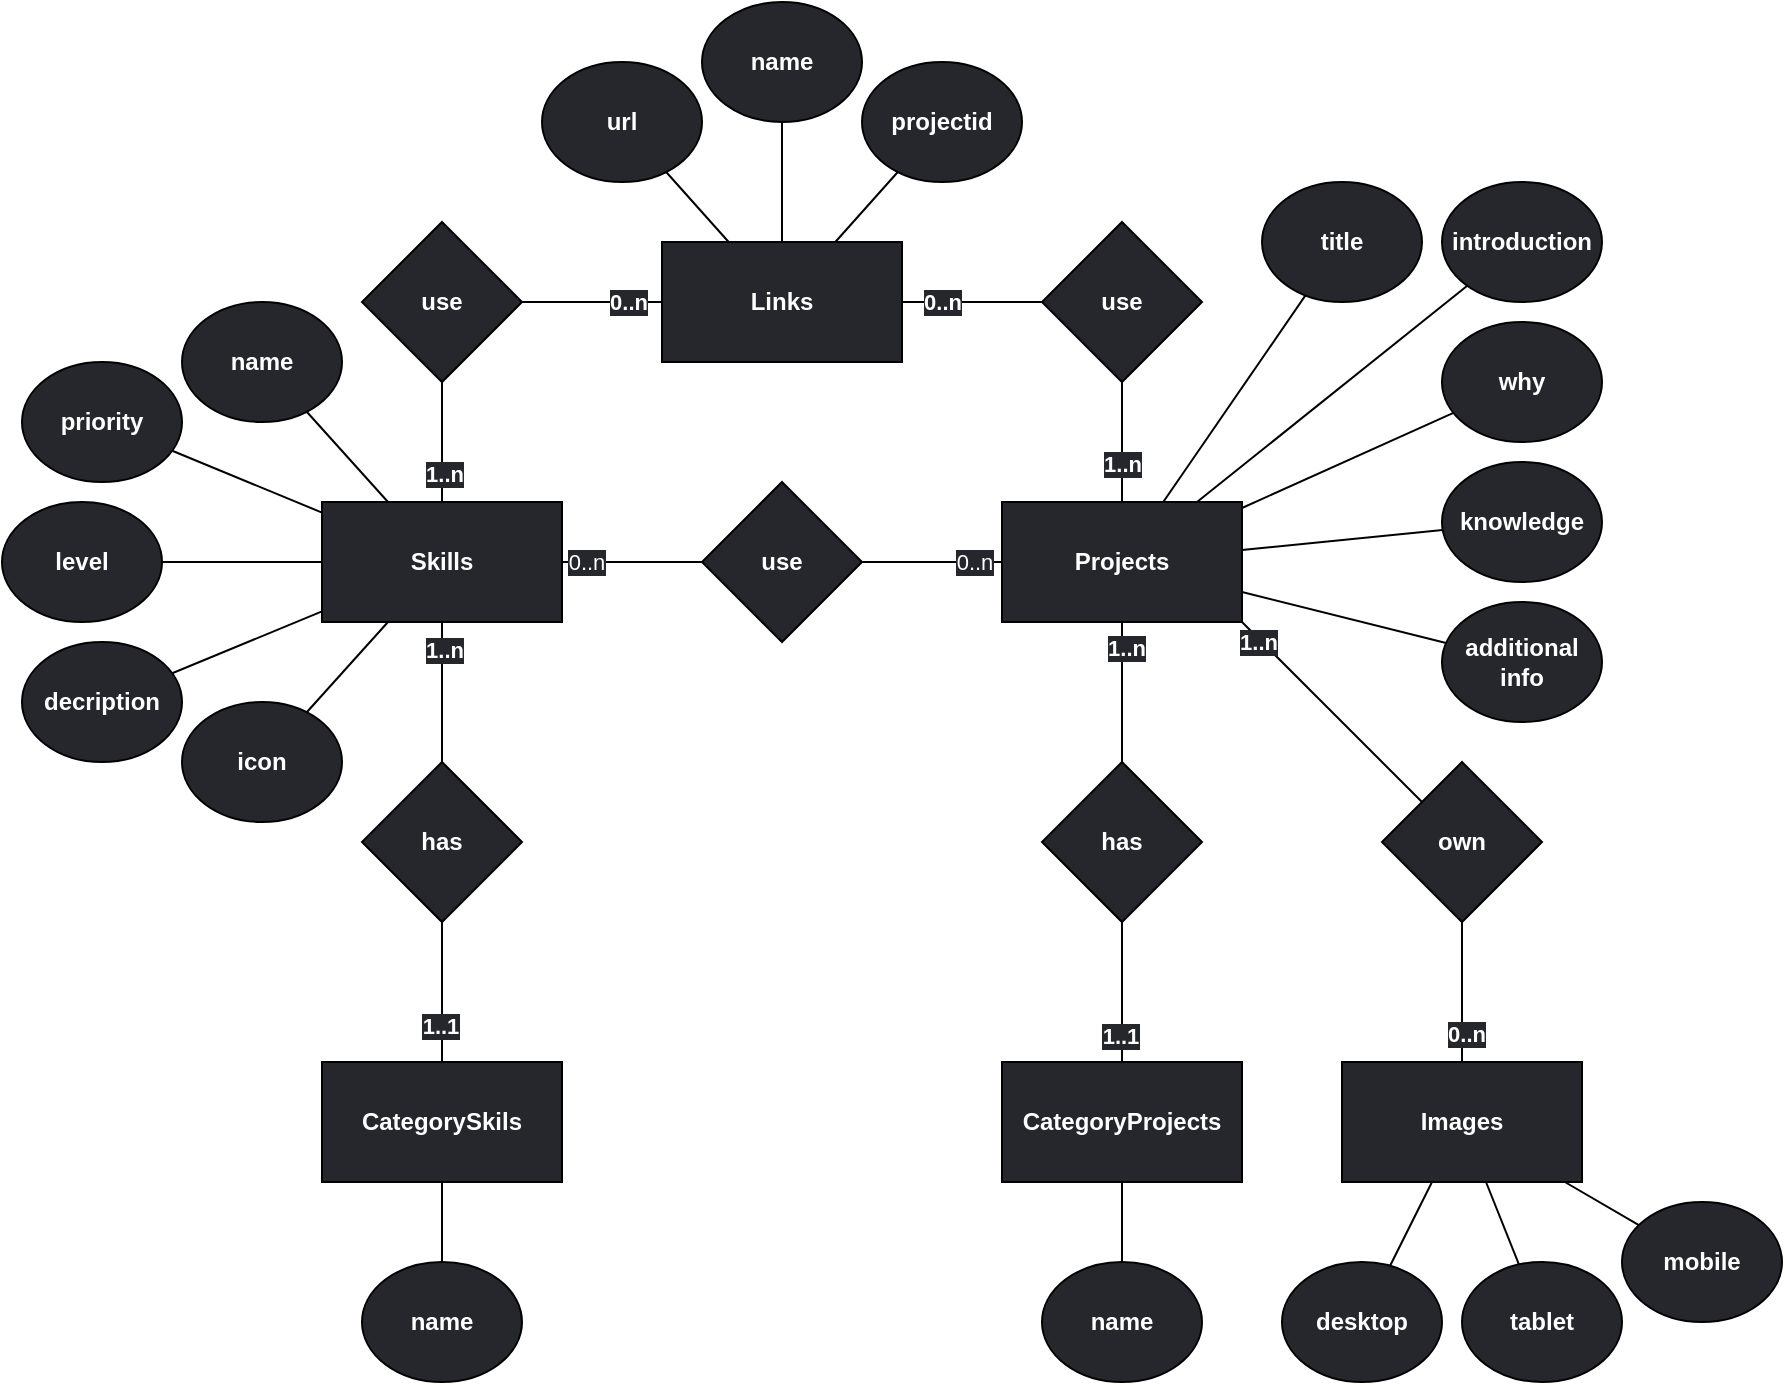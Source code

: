 <mxfile>
    <diagram id="hmq5evQjKPxmvmk7uH-i" name="Page-1">
        <mxGraphModel dx="1622" dy="711" grid="1" gridSize="10" guides="1" tooltips="1" connect="1" arrows="1" fold="1" page="1" pageScale="1" pageWidth="850" pageHeight="1100" background="#FFFFFF" math="0" shadow="0">
            <root>
                <mxCell id="0"/>
                <mxCell id="1" parent="0"/>
                <mxCell id="8" style="edgeStyle=none;html=1;exitX=1;exitY=0.5;exitDx=0;exitDy=0;entryX=0;entryY=0.5;entryDx=0;entryDy=0;endArrow=none;endFill=0;labelBorderColor=none;fontStyle=1;fontColor=#FFFFFF;" edge="1" parent="1" source="2" target="7">
                    <mxGeometry relative="1" as="geometry"/>
                </mxCell>
                <mxCell id="68" value="0..n" style="edgeLabel;html=1;align=center;verticalAlign=middle;resizable=0;points=[];labelBorderColor=none;fontStyle=1;fontColor=#FFFFFF;labelBackgroundColor=#26272c;" vertex="1" connectable="0" parent="8">
                    <mxGeometry x="-0.45" relative="1" as="geometry">
                        <mxPoint as="offset"/>
                    </mxGeometry>
                </mxCell>
                <mxCell id="2" value="Links" style="rounded=0;whiteSpace=wrap;html=1;labelBorderColor=none;fontStyle=1;strokeColor=#000000;fontColor=#FFFFFF;fillColor=#26272c;" vertex="1" parent="1">
                    <mxGeometry x="-140" y="320" width="120" height="60" as="geometry"/>
                </mxCell>
                <mxCell id="14" style="edgeStyle=none;html=1;exitX=1;exitY=0.5;exitDx=0;exitDy=0;entryX=0;entryY=0.5;entryDx=0;entryDy=0;endArrow=none;endFill=0;labelBorderColor=none;fontStyle=1;fontColor=#FFFFFF;" edge="1" parent="1" source="3" target="10">
                    <mxGeometry relative="1" as="geometry"/>
                </mxCell>
                <mxCell id="77" value="0..n" style="edgeLabel;html=1;align=center;verticalAlign=middle;resizable=0;points=[];fontColor=#FFFFFF;labelBackgroundColor=#26272c;" vertex="1" connectable="0" parent="14">
                    <mxGeometry x="-0.651" relative="1" as="geometry">
                        <mxPoint as="offset"/>
                    </mxGeometry>
                </mxCell>
                <mxCell id="18" style="edgeStyle=none;html=1;exitX=0.5;exitY=1;exitDx=0;exitDy=0;entryX=0.5;entryY=0;entryDx=0;entryDy=0;endArrow=none;endFill=0;labelBorderColor=none;fontStyle=1;fontColor=#FFFFFF;" edge="1" parent="1" source="3" target="17">
                    <mxGeometry relative="1" as="geometry"/>
                </mxCell>
                <mxCell id="70" value="1..n" style="edgeLabel;html=1;align=center;verticalAlign=middle;resizable=0;points=[];labelBorderColor=none;fontStyle=1;fontColor=#FFFFFF;labelBackgroundColor=#26272c;" vertex="1" connectable="0" parent="18">
                    <mxGeometry x="-0.61" y="1" relative="1" as="geometry">
                        <mxPoint as="offset"/>
                    </mxGeometry>
                </mxCell>
                <mxCell id="3" value="Skills" style="rounded=0;whiteSpace=wrap;html=1;labelBorderColor=none;fontStyle=1;strokeColor=#000000;fontColor=#FFFFFF;fillColor=#26272c;" vertex="1" parent="1">
                    <mxGeometry x="-310" y="450" width="120" height="60" as="geometry"/>
                </mxCell>
                <mxCell id="23" style="edgeStyle=none;html=1;exitX=0.5;exitY=1;exitDx=0;exitDy=0;entryX=0.5;entryY=0;entryDx=0;entryDy=0;endArrow=none;endFill=0;labelBorderColor=none;fontStyle=1;fontColor=#FFFFFF;" edge="1" parent="1" source="4" target="22">
                    <mxGeometry relative="1" as="geometry"/>
                </mxCell>
                <mxCell id="4" value="Projects" style="rounded=0;whiteSpace=wrap;html=1;labelBorderColor=none;fontStyle=1;strokeColor=#000000;fontColor=#FFFFFF;fillColor=#26272c;" vertex="1" parent="1">
                    <mxGeometry x="30" y="450" width="120" height="60" as="geometry"/>
                </mxCell>
                <mxCell id="5" value="Images" style="rounded=0;whiteSpace=wrap;html=1;labelBorderColor=none;fontStyle=1;strokeColor=#000000;fontColor=#FFFFFF;fillColor=#26272c;" vertex="1" parent="1">
                    <mxGeometry x="200" y="730" width="120" height="60" as="geometry"/>
                </mxCell>
                <mxCell id="9" style="edgeStyle=none;html=1;exitX=0.5;exitY=1;exitDx=0;exitDy=0;entryX=0.5;entryY=0;entryDx=0;entryDy=0;endArrow=none;endFill=0;labelBorderColor=none;fontStyle=1;fontColor=#FFFFFF;" edge="1" parent="1" source="7" target="4">
                    <mxGeometry relative="1" as="geometry"/>
                </mxCell>
                <mxCell id="69" value="1..n" style="edgeLabel;html=1;align=center;verticalAlign=middle;resizable=0;points=[];labelBorderColor=none;fontStyle=1;fontColor=#FFFFFF;labelBackgroundColor=#26272c;" vertex="1" connectable="0" parent="9">
                    <mxGeometry x="0.594" y="2" relative="1" as="geometry">
                        <mxPoint x="-2" y="-7" as="offset"/>
                    </mxGeometry>
                </mxCell>
                <mxCell id="7" value="use" style="rhombus;whiteSpace=wrap;html=1;labelBorderColor=none;fontStyle=1;strokeColor=#000000;fontColor=#FFFFFF;fillColor=#26272c;" vertex="1" parent="1">
                    <mxGeometry x="50" y="310" width="80" height="80" as="geometry"/>
                </mxCell>
                <mxCell id="15" style="edgeStyle=none;html=1;exitX=1;exitY=0.5;exitDx=0;exitDy=0;entryX=0;entryY=0.5;entryDx=0;entryDy=0;endArrow=none;endFill=0;labelBorderColor=none;fontStyle=1;fontColor=#FFFFFF;" edge="1" parent="1" source="10" target="4">
                    <mxGeometry relative="1" as="geometry"/>
                </mxCell>
                <mxCell id="78" value="0..n" style="edgeLabel;html=1;align=center;verticalAlign=middle;resizable=0;points=[];fontColor=#FFFFFF;labelBackgroundColor=#26272c;" vertex="1" connectable="0" parent="15">
                    <mxGeometry x="0.631" relative="1" as="geometry">
                        <mxPoint x="-1" as="offset"/>
                    </mxGeometry>
                </mxCell>
                <mxCell id="10" value="use" style="rhombus;whiteSpace=wrap;html=1;labelBorderColor=none;fontStyle=1;strokeColor=#000000;fontColor=#FFFFFF;fillColor=#26272c;" vertex="1" parent="1">
                    <mxGeometry x="-120" y="440" width="80" height="80" as="geometry"/>
                </mxCell>
                <mxCell id="12" style="edgeStyle=none;html=1;exitX=1;exitY=0.5;exitDx=0;exitDy=0;entryX=0;entryY=0.5;entryDx=0;entryDy=0;endArrow=none;endFill=0;labelBorderColor=none;fontStyle=1;fontColor=#FFFFFF;" edge="1" parent="1" target="2">
                    <mxGeometry relative="1" as="geometry">
                        <mxPoint x="-220" y="350.0" as="sourcePoint"/>
                    </mxGeometry>
                </mxCell>
                <mxCell id="66" value="0..n" style="edgeLabel;html=1;align=center;verticalAlign=middle;resizable=0;points=[];labelBorderColor=none;fontStyle=1;fontColor=#FFFFFF;labelBackgroundColor=#26272c;" vertex="1" connectable="0" parent="12">
                    <mxGeometry x="0.579" relative="1" as="geometry">
                        <mxPoint as="offset"/>
                    </mxGeometry>
                </mxCell>
                <mxCell id="13" style="edgeStyle=none;html=1;exitX=0.5;exitY=1;exitDx=0;exitDy=0;entryX=0.5;entryY=0;entryDx=0;entryDy=0;endArrow=none;endFill=0;labelBorderColor=none;fontStyle=1;fontColor=#FFFFFF;" edge="1" parent="1" source="11" target="3">
                    <mxGeometry relative="1" as="geometry"/>
                </mxCell>
                <mxCell id="67" value="1..n" style="edgeLabel;html=1;align=center;verticalAlign=middle;resizable=0;points=[];labelBorderColor=none;fontStyle=1;fontColor=#FFFFFF;labelBackgroundColor=#26272c;" vertex="1" connectable="0" parent="13">
                    <mxGeometry x="0.539" y="1" relative="1" as="geometry">
                        <mxPoint as="offset"/>
                    </mxGeometry>
                </mxCell>
                <mxCell id="11" value="use" style="rhombus;whiteSpace=wrap;html=1;labelBorderColor=none;fontStyle=1;strokeColor=#000000;fontColor=#FFFFFF;fillColor=#26272c;" vertex="1" parent="1">
                    <mxGeometry x="-290" y="310" width="80" height="80" as="geometry"/>
                </mxCell>
                <mxCell id="16" value="CategorySkils" style="rounded=0;whiteSpace=wrap;html=1;labelBorderColor=none;fontStyle=1;strokeColor=#000000;fontColor=#FFFFFF;fillColor=#26272c;" vertex="1" parent="1">
                    <mxGeometry x="-310" y="730" width="120" height="60" as="geometry"/>
                </mxCell>
                <mxCell id="19" style="edgeStyle=none;html=1;exitX=0.5;exitY=1;exitDx=0;exitDy=0;entryX=0.5;entryY=0;entryDx=0;entryDy=0;endArrow=none;endFill=0;labelBorderColor=none;fontStyle=1;fontColor=#FFFFFF;" edge="1" parent="1" source="17" target="16">
                    <mxGeometry relative="1" as="geometry"/>
                </mxCell>
                <mxCell id="71" value="1..1" style="edgeLabel;html=1;align=center;verticalAlign=middle;resizable=0;points=[];labelBorderColor=none;fontStyle=1;fontColor=#FFFFFF;labelBackgroundColor=#26272c;" vertex="1" connectable="0" parent="19">
                    <mxGeometry x="0.486" y="-1" relative="1" as="geometry">
                        <mxPoint as="offset"/>
                    </mxGeometry>
                </mxCell>
                <mxCell id="17" value="has" style="rhombus;whiteSpace=wrap;html=1;labelBorderColor=none;fontStyle=1;strokeColor=#000000;fontColor=#FFFFFF;fillColor=#26272c;" vertex="1" parent="1">
                    <mxGeometry x="-290" y="580" width="80" height="80" as="geometry"/>
                </mxCell>
                <mxCell id="20" value="CategoryProjects" style="rounded=0;whiteSpace=wrap;html=1;labelBorderColor=none;fontStyle=1;strokeColor=#000000;fontColor=#FFFFFF;fillColor=#26272c;" vertex="1" parent="1">
                    <mxGeometry x="30" y="730" width="120" height="60" as="geometry"/>
                </mxCell>
                <mxCell id="21" style="edgeStyle=none;html=1;exitX=0.5;exitY=1;exitDx=0;exitDy=0;entryX=0.5;entryY=0;entryDx=0;entryDy=0;endArrow=none;endFill=0;labelBorderColor=none;fontStyle=1;fontColor=#FFFFFF;" edge="1" parent="1" source="22" target="20">
                    <mxGeometry relative="1" as="geometry"/>
                </mxCell>
                <mxCell id="72" value="1..1" style="edgeLabel;html=1;align=center;verticalAlign=middle;resizable=0;points=[];labelBorderColor=none;fontStyle=1;fontColor=#FFFFFF;labelBackgroundColor=#26272c;" vertex="1" connectable="0" parent="21">
                    <mxGeometry x="0.629" y="-1" relative="1" as="geometry">
                        <mxPoint as="offset"/>
                    </mxGeometry>
                </mxCell>
                <mxCell id="65" style="edgeStyle=none;html=1;entryX=0.5;entryY=1;entryDx=0;entryDy=0;endArrow=none;endFill=0;labelBorderColor=none;fontStyle=1;fontColor=#FFFFFF;" edge="1" parent="1" source="22" target="4">
                    <mxGeometry relative="1" as="geometry"/>
                </mxCell>
                <mxCell id="73" value="1..n" style="edgeLabel;html=1;align=center;verticalAlign=middle;resizable=0;points=[];labelBorderColor=none;fontStyle=1;fontColor=#FFFFFF;labelBackgroundColor=#26272c;" vertex="1" connectable="0" parent="65">
                    <mxGeometry x="0.633" y="-2" relative="1" as="geometry">
                        <mxPoint as="offset"/>
                    </mxGeometry>
                </mxCell>
                <mxCell id="22" value="has" style="rhombus;whiteSpace=wrap;html=1;labelBorderColor=none;fontStyle=1;strokeColor=#000000;fontColor=#FFFFFF;fillColor=#26272c;" vertex="1" parent="1">
                    <mxGeometry x="50" y="580" width="80" height="80" as="geometry"/>
                </mxCell>
                <mxCell id="25" style="edgeStyle=none;html=1;exitX=0;exitY=0;exitDx=0;exitDy=0;entryX=1;entryY=1;entryDx=0;entryDy=0;endArrow=none;endFill=0;labelBorderColor=none;fontStyle=1;fontColor=#FFFFFF;" edge="1" parent="1" source="24" target="4">
                    <mxGeometry relative="1" as="geometry"/>
                </mxCell>
                <mxCell id="74" value="1..n" style="edgeLabel;html=1;align=center;verticalAlign=middle;resizable=0;points=[];labelBorderColor=none;fontStyle=1;fontColor=#FFFFFF;labelBackgroundColor=#26272c;" vertex="1" connectable="0" parent="25">
                    <mxGeometry x="0.804" y="1" relative="1" as="geometry">
                        <mxPoint as="offset"/>
                    </mxGeometry>
                </mxCell>
                <mxCell id="26" style="edgeStyle=none;html=1;exitX=0.5;exitY=1;exitDx=0;exitDy=0;entryX=0.5;entryY=0;entryDx=0;entryDy=0;endArrow=none;endFill=0;labelBorderColor=none;fontStyle=1;fontColor=#FFFFFF;" edge="1" parent="1" source="24" target="5">
                    <mxGeometry relative="1" as="geometry"/>
                </mxCell>
                <mxCell id="75" value="0..n" style="edgeLabel;html=1;align=center;verticalAlign=middle;resizable=0;points=[];labelBorderColor=none;fontStyle=1;fontColor=#FFFFFF;labelBackgroundColor=#26272c;" vertex="1" connectable="0" parent="26">
                    <mxGeometry x="0.605" y="2" relative="1" as="geometry">
                        <mxPoint as="offset"/>
                    </mxGeometry>
                </mxCell>
                <mxCell id="24" value="own" style="rhombus;whiteSpace=wrap;html=1;labelBorderColor=none;fontStyle=1;strokeColor=#000000;fontColor=#FFFFFF;fillColor=#26272c;" vertex="1" parent="1">
                    <mxGeometry x="220" y="580" width="80" height="80" as="geometry"/>
                </mxCell>
                <mxCell id="31" style="edgeStyle=none;html=1;endArrow=none;endFill=0;labelBorderColor=none;fontStyle=1;fontColor=#FFFFFF;" edge="1" parent="1" source="27" target="2">
                    <mxGeometry relative="1" as="geometry"/>
                </mxCell>
                <mxCell id="27" value="projectid" style="ellipse;whiteSpace=wrap;html=1;labelBorderColor=none;fontStyle=1;strokeColor=#000000;fontColor=#FFFFFF;fillColor=#26272c;" vertex="1" parent="1">
                    <mxGeometry x="-40" y="230" width="80" height="60" as="geometry"/>
                </mxCell>
                <mxCell id="32" style="edgeStyle=none;html=1;endArrow=none;endFill=0;labelBorderColor=none;fontStyle=1;fontColor=#FFFFFF;" edge="1" parent="1" source="28" target="2">
                    <mxGeometry relative="1" as="geometry"/>
                </mxCell>
                <mxCell id="28" value="url" style="ellipse;whiteSpace=wrap;html=1;labelBorderColor=none;fontStyle=1;strokeColor=#000000;fontColor=#FFFFFF;fillColor=#26272c;" vertex="1" parent="1">
                    <mxGeometry x="-200" y="230" width="80" height="60" as="geometry"/>
                </mxCell>
                <mxCell id="30" style="edgeStyle=none;html=1;endArrow=none;endFill=0;labelBorderColor=none;fontStyle=1;fontColor=#FFFFFF;" edge="1" parent="1" source="29" target="2">
                    <mxGeometry relative="1" as="geometry"/>
                </mxCell>
                <mxCell id="29" value="name" style="ellipse;whiteSpace=wrap;html=1;labelBorderColor=none;fontStyle=1;strokeColor=#000000;fontColor=#FFFFFF;fillColor=#26272c;" vertex="1" parent="1">
                    <mxGeometry x="-120" y="200" width="80" height="60" as="geometry"/>
                </mxCell>
                <mxCell id="37" style="edgeStyle=none;html=1;endArrow=none;endFill=0;labelBorderColor=none;fontStyle=1;fontColor=#FFFFFF;" edge="1" parent="1" source="33" target="3">
                    <mxGeometry relative="1" as="geometry"/>
                </mxCell>
                <mxCell id="33" value="name" style="ellipse;whiteSpace=wrap;html=1;labelBorderColor=none;fontStyle=1;strokeColor=#000000;fontColor=#FFFFFF;fillColor=#26272c;" vertex="1" parent="1">
                    <mxGeometry x="-380" y="350" width="80" height="60" as="geometry"/>
                </mxCell>
                <mxCell id="38" style="edgeStyle=none;html=1;endArrow=none;endFill=0;labelBorderColor=none;fontStyle=1;fontColor=#FFFFFF;" edge="1" parent="1" source="34" target="3">
                    <mxGeometry relative="1" as="geometry"/>
                </mxCell>
                <mxCell id="34" value="priority" style="ellipse;whiteSpace=wrap;html=1;labelBorderColor=none;fontStyle=1;strokeColor=#000000;fontColor=#FFFFFF;fillColor=#26272c;" vertex="1" parent="1">
                    <mxGeometry x="-460" y="380" width="80" height="60" as="geometry"/>
                </mxCell>
                <mxCell id="39" style="edgeStyle=none;html=1;exitX=1;exitY=0.5;exitDx=0;exitDy=0;endArrow=none;endFill=0;labelBorderColor=none;fontStyle=1;fontColor=#FFFFFF;" edge="1" parent="1" source="35" target="3">
                    <mxGeometry relative="1" as="geometry"/>
                </mxCell>
                <mxCell id="35" value="level" style="ellipse;whiteSpace=wrap;html=1;labelBorderColor=none;fontStyle=1;strokeColor=#000000;fontColor=#FFFFFF;fillColor=#26272c;" vertex="1" parent="1">
                    <mxGeometry x="-470" y="450" width="80" height="60" as="geometry"/>
                </mxCell>
                <mxCell id="42" style="edgeStyle=none;html=1;endArrow=none;endFill=0;labelBorderColor=none;fontStyle=1;fontColor=#FFFFFF;" edge="1" parent="1" source="36" target="3">
                    <mxGeometry relative="1" as="geometry"/>
                </mxCell>
                <mxCell id="36" value="decription&lt;span style=&quot;font-family: monospace; font-size: 0px; text-align: start;&quot;&gt;%3CmxGraphModel%3E%3Croot%3E%3CmxCell%20id%3D%220%22%2F%3E%3CmxCell%20id%3D%221%22%20parent%3D%220%22%2F%3E%3CmxCell%20id%3D%222%22%20value%3D%22priority%22%20style%3D%22ellipse%3BwhiteSpace%3Dwrap%3Bhtml%3D1%3B%22%20vertex%3D%221%22%20parent%3D%221%22%3E%3CmxGeometry%20x%3D%2210%22%20y%3D%22180%22%20width%3D%2280%22%20height%3D%2260%22%20as%3D%22geometry%22%2F%3E%3C%2FmxCell%3E%3C%2Froot%3E%3C%2FmxGraphModel%3E&lt;/span&gt;" style="ellipse;whiteSpace=wrap;html=1;labelBorderColor=none;fontStyle=1;strokeColor=#000000;fontColor=#FFFFFF;fillColor=#26272c;" vertex="1" parent="1">
                    <mxGeometry x="-460" y="520" width="80" height="60" as="geometry"/>
                </mxCell>
                <mxCell id="43" value="icon" style="ellipse;whiteSpace=wrap;html=1;labelBorderColor=none;fontStyle=1;strokeColor=#000000;fontColor=#FFFFFF;fillColor=#26272c;" vertex="1" parent="1">
                    <mxGeometry x="-380" y="550" width="80" height="60" as="geometry"/>
                </mxCell>
                <mxCell id="44" value="" style="endArrow=none;html=1;labelBorderColor=none;fontStyle=1;fontColor=#FFFFFF;" edge="1" parent="1" source="43" target="3">
                    <mxGeometry width="50" height="50" relative="1" as="geometry">
                        <mxPoint x="-330" y="490" as="sourcePoint"/>
                        <mxPoint x="-280" y="440" as="targetPoint"/>
                    </mxGeometry>
                </mxCell>
                <mxCell id="46" value="" style="edgeStyle=none;html=1;endArrow=none;endFill=0;labelBorderColor=none;fontStyle=1;fontColor=#FFFFFF;" edge="1" parent="1" source="45" target="16">
                    <mxGeometry relative="1" as="geometry"/>
                </mxCell>
                <mxCell id="45" value="name" style="ellipse;whiteSpace=wrap;html=1;labelBorderColor=none;fontStyle=1;strokeColor=#000000;fontColor=#FFFFFF;fillColor=#26272c;" vertex="1" parent="1">
                    <mxGeometry x="-290" y="830" width="80" height="60" as="geometry"/>
                </mxCell>
                <mxCell id="48" value="" style="edgeStyle=none;html=1;endArrow=none;endFill=0;labelBorderColor=none;fontStyle=1;fontColor=#FFFFFF;" edge="1" parent="1" source="47" target="5">
                    <mxGeometry relative="1" as="geometry"/>
                </mxCell>
                <mxCell id="47" value="mobile" style="ellipse;whiteSpace=wrap;html=1;labelBorderColor=none;fontStyle=1;strokeColor=#000000;fontColor=#FFFFFF;fillColor=#26272c;" vertex="1" parent="1">
                    <mxGeometry x="340" y="800" width="80" height="60" as="geometry"/>
                </mxCell>
                <mxCell id="51" value="" style="edgeStyle=none;html=1;endArrow=none;endFill=0;labelBorderColor=none;fontStyle=1;fontColor=#FFFFFF;" edge="1" parent="1" source="49" target="5">
                    <mxGeometry relative="1" as="geometry"/>
                </mxCell>
                <mxCell id="49" value="tablet" style="ellipse;whiteSpace=wrap;html=1;labelBorderColor=none;fontStyle=1;strokeColor=#000000;fontColor=#FFFFFF;fillColor=#26272c;" vertex="1" parent="1">
                    <mxGeometry x="260" y="830" width="80" height="60" as="geometry"/>
                </mxCell>
                <mxCell id="52" value="" style="edgeStyle=none;html=1;endArrow=none;endFill=0;labelBorderColor=none;fontStyle=1;fontColor=#FFFFFF;" edge="1" parent="1" source="50" target="5">
                    <mxGeometry relative="1" as="geometry"/>
                </mxCell>
                <mxCell id="50" value="desktop" style="ellipse;whiteSpace=wrap;html=1;labelBorderColor=none;fontStyle=1;strokeColor=#000000;fontColor=#FFFFFF;fillColor=#26272c;" vertex="1" parent="1">
                    <mxGeometry x="170" y="830" width="80" height="60" as="geometry"/>
                </mxCell>
                <mxCell id="54" value="" style="edgeStyle=none;html=1;endArrow=none;endFill=0;labelBorderColor=none;fontStyle=1;fontColor=#FFFFFF;" edge="1" parent="1" source="53" target="20">
                    <mxGeometry relative="1" as="geometry"/>
                </mxCell>
                <mxCell id="53" value="name" style="ellipse;whiteSpace=wrap;html=1;labelBorderColor=none;fontStyle=1;strokeColor=#000000;fontColor=#FFFFFF;fillColor=#26272c;" vertex="1" parent="1">
                    <mxGeometry x="50" y="830" width="80" height="60" as="geometry"/>
                </mxCell>
                <mxCell id="56" value="" style="edgeStyle=none;html=1;endArrow=none;endFill=0;labelBorderColor=none;fontStyle=1;fontColor=#FFFFFF;" edge="1" parent="1" source="55" target="4">
                    <mxGeometry relative="1" as="geometry"/>
                </mxCell>
                <mxCell id="55" value="title" style="ellipse;whiteSpace=wrap;html=1;labelBorderColor=none;fontStyle=1;strokeColor=#000000;fontColor=#FFFFFF;fillColor=#26272c;" vertex="1" parent="1">
                    <mxGeometry x="160" y="290" width="80" height="60" as="geometry"/>
                </mxCell>
                <mxCell id="58" style="edgeStyle=none;html=1;endArrow=none;endFill=0;labelBorderColor=none;fontStyle=1;fontColor=#FFFFFF;" edge="1" parent="1" source="57" target="4">
                    <mxGeometry relative="1" as="geometry"/>
                </mxCell>
                <mxCell id="57" value="introduction" style="ellipse;whiteSpace=wrap;html=1;labelBorderColor=none;fontStyle=1;strokeColor=#000000;fontColor=#FFFFFF;fillColor=#26272c;" vertex="1" parent="1">
                    <mxGeometry x="250" y="290" width="80" height="60" as="geometry"/>
                </mxCell>
                <mxCell id="60" value="" style="edgeStyle=none;html=1;endArrow=none;endFill=0;labelBorderColor=none;fontStyle=1;fontColor=#FFFFFF;" edge="1" parent="1" source="59" target="4">
                    <mxGeometry relative="1" as="geometry"/>
                </mxCell>
                <mxCell id="59" value="why" style="ellipse;whiteSpace=wrap;html=1;labelBorderColor=none;fontStyle=1;strokeColor=#000000;fontColor=#FFFFFF;fillColor=#26272c;" vertex="1" parent="1">
                    <mxGeometry x="250" y="360" width="80" height="60" as="geometry"/>
                </mxCell>
                <mxCell id="62" value="" style="edgeStyle=none;html=1;endArrow=none;endFill=0;labelBorderColor=none;fontStyle=1;fontColor=#FFFFFF;" edge="1" parent="1" source="61" target="4">
                    <mxGeometry relative="1" as="geometry"/>
                </mxCell>
                <mxCell id="61" value="knowledge" style="ellipse;whiteSpace=wrap;html=1;labelBorderColor=none;fontStyle=1;strokeColor=#000000;fontColor=#FFFFFF;fillColor=#26272c;" vertex="1" parent="1">
                    <mxGeometry x="250" y="430" width="80" height="60" as="geometry"/>
                </mxCell>
                <mxCell id="64" value="" style="edgeStyle=none;html=1;endArrow=none;endFill=0;labelBorderColor=none;fontStyle=1;fontColor=#FFFFFF;" edge="1" parent="1" source="63" target="4">
                    <mxGeometry relative="1" as="geometry"/>
                </mxCell>
                <mxCell id="63" value="additional info" style="ellipse;whiteSpace=wrap;html=1;labelBorderColor=none;fontStyle=1;strokeColor=#000000;fontColor=#FFFFFF;fillColor=#26272c;" vertex="1" parent="1">
                    <mxGeometry x="250" y="500" width="80" height="60" as="geometry"/>
                </mxCell>
            </root>
        </mxGraphModel>
    </diagram>
</mxfile>